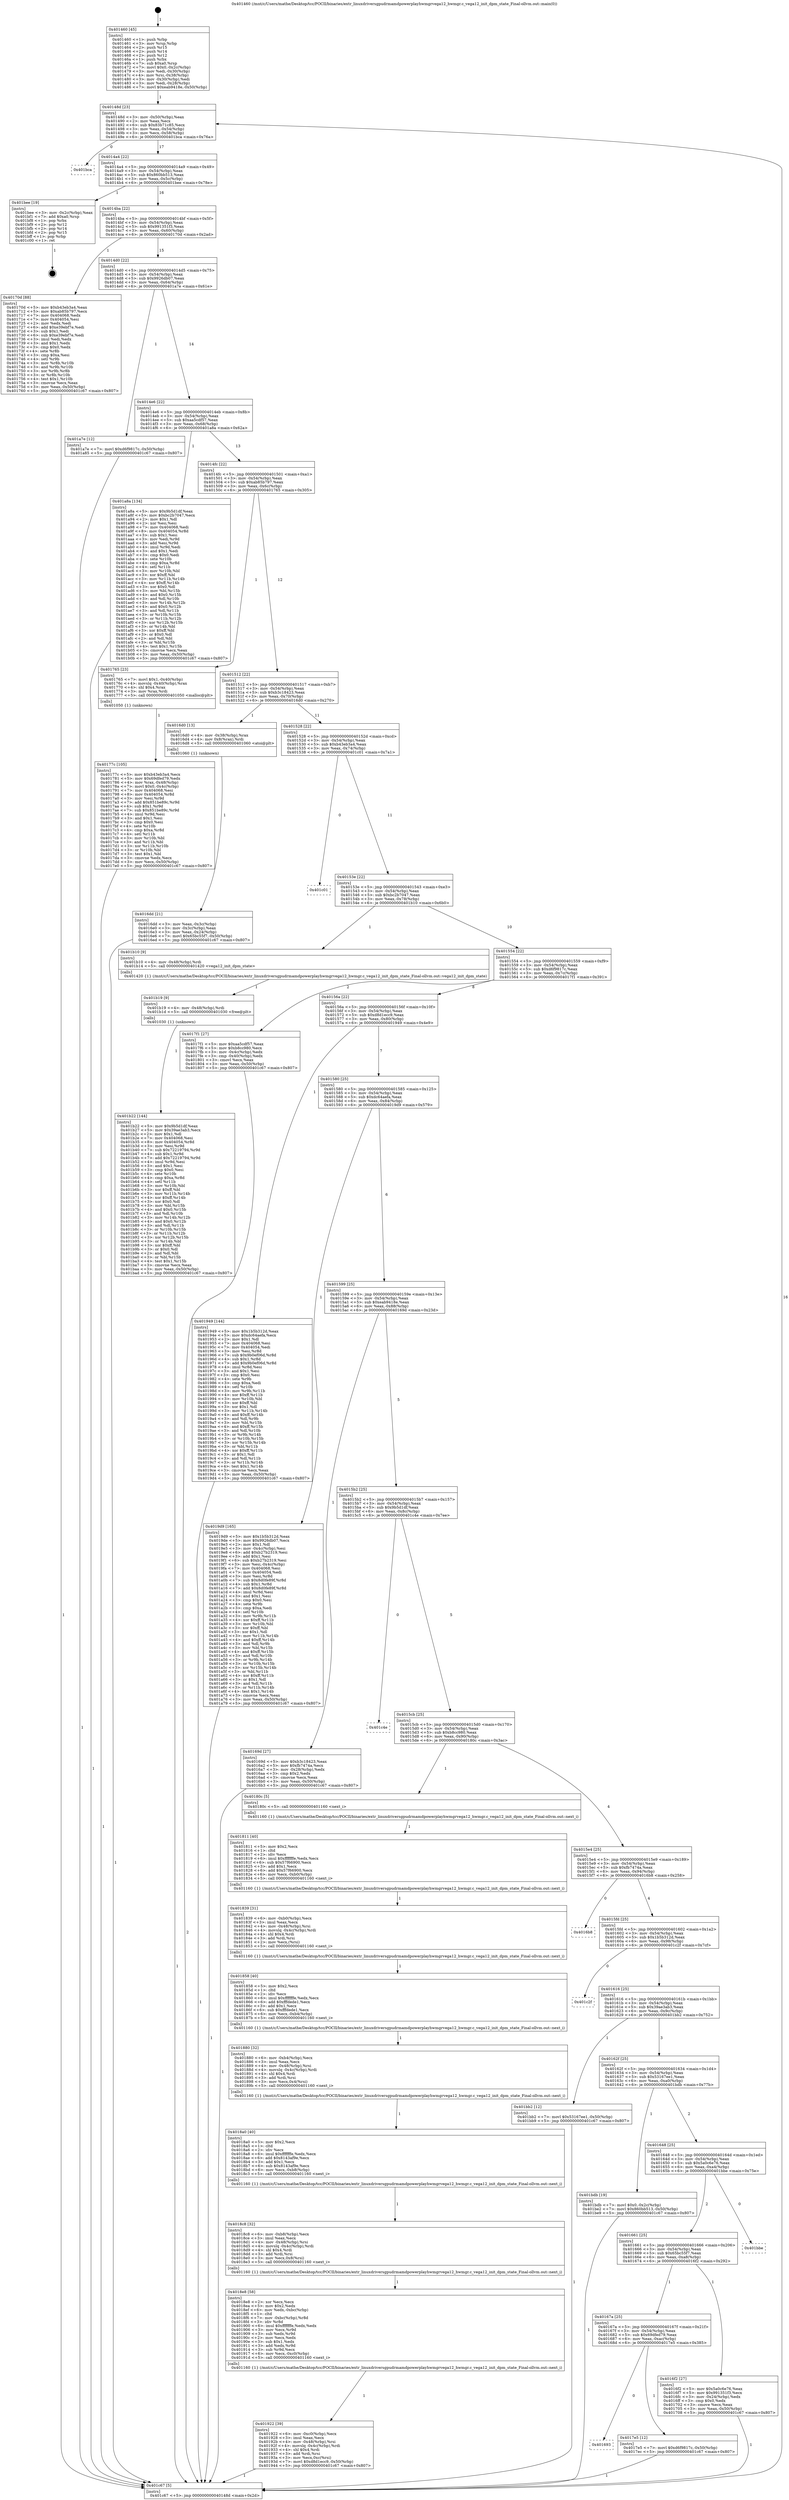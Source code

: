 digraph "0x401460" {
  label = "0x401460 (/mnt/c/Users/mathe/Desktop/tcc/POCII/binaries/extr_linuxdriversgpudrmamdpowerplayhwmgrvega12_hwmgr.c_vega12_init_dpm_state_Final-ollvm.out::main(0))"
  labelloc = "t"
  node[shape=record]

  Entry [label="",width=0.3,height=0.3,shape=circle,fillcolor=black,style=filled]
  "0x40148d" [label="{
     0x40148d [23]\l
     | [instrs]\l
     &nbsp;&nbsp;0x40148d \<+3\>: mov -0x50(%rbp),%eax\l
     &nbsp;&nbsp;0x401490 \<+2\>: mov %eax,%ecx\l
     &nbsp;&nbsp;0x401492 \<+6\>: sub $0x83b71c85,%ecx\l
     &nbsp;&nbsp;0x401498 \<+3\>: mov %eax,-0x54(%rbp)\l
     &nbsp;&nbsp;0x40149b \<+3\>: mov %ecx,-0x58(%rbp)\l
     &nbsp;&nbsp;0x40149e \<+6\>: je 0000000000401bca \<main+0x76a\>\l
  }"]
  "0x401bca" [label="{
     0x401bca\l
  }", style=dashed]
  "0x4014a4" [label="{
     0x4014a4 [22]\l
     | [instrs]\l
     &nbsp;&nbsp;0x4014a4 \<+5\>: jmp 00000000004014a9 \<main+0x49\>\l
     &nbsp;&nbsp;0x4014a9 \<+3\>: mov -0x54(%rbp),%eax\l
     &nbsp;&nbsp;0x4014ac \<+5\>: sub $0x860bb513,%eax\l
     &nbsp;&nbsp;0x4014b1 \<+3\>: mov %eax,-0x5c(%rbp)\l
     &nbsp;&nbsp;0x4014b4 \<+6\>: je 0000000000401bee \<main+0x78e\>\l
  }"]
  Exit [label="",width=0.3,height=0.3,shape=circle,fillcolor=black,style=filled,peripheries=2]
  "0x401bee" [label="{
     0x401bee [19]\l
     | [instrs]\l
     &nbsp;&nbsp;0x401bee \<+3\>: mov -0x2c(%rbp),%eax\l
     &nbsp;&nbsp;0x401bf1 \<+7\>: add $0xa0,%rsp\l
     &nbsp;&nbsp;0x401bf8 \<+1\>: pop %rbx\l
     &nbsp;&nbsp;0x401bf9 \<+2\>: pop %r12\l
     &nbsp;&nbsp;0x401bfb \<+2\>: pop %r14\l
     &nbsp;&nbsp;0x401bfd \<+2\>: pop %r15\l
     &nbsp;&nbsp;0x401bff \<+1\>: pop %rbp\l
     &nbsp;&nbsp;0x401c00 \<+1\>: ret\l
  }"]
  "0x4014ba" [label="{
     0x4014ba [22]\l
     | [instrs]\l
     &nbsp;&nbsp;0x4014ba \<+5\>: jmp 00000000004014bf \<main+0x5f\>\l
     &nbsp;&nbsp;0x4014bf \<+3\>: mov -0x54(%rbp),%eax\l
     &nbsp;&nbsp;0x4014c2 \<+5\>: sub $0x991351f3,%eax\l
     &nbsp;&nbsp;0x4014c7 \<+3\>: mov %eax,-0x60(%rbp)\l
     &nbsp;&nbsp;0x4014ca \<+6\>: je 000000000040170d \<main+0x2ad\>\l
  }"]
  "0x401b22" [label="{
     0x401b22 [144]\l
     | [instrs]\l
     &nbsp;&nbsp;0x401b22 \<+5\>: mov $0x9b5d1df,%eax\l
     &nbsp;&nbsp;0x401b27 \<+5\>: mov $0x39ae3ab3,%ecx\l
     &nbsp;&nbsp;0x401b2c \<+2\>: mov $0x1,%dl\l
     &nbsp;&nbsp;0x401b2e \<+7\>: mov 0x404068,%esi\l
     &nbsp;&nbsp;0x401b35 \<+8\>: mov 0x404054,%r8d\l
     &nbsp;&nbsp;0x401b3d \<+3\>: mov %esi,%r9d\l
     &nbsp;&nbsp;0x401b40 \<+7\>: sub $0x72219794,%r9d\l
     &nbsp;&nbsp;0x401b47 \<+4\>: sub $0x1,%r9d\l
     &nbsp;&nbsp;0x401b4b \<+7\>: add $0x72219794,%r9d\l
     &nbsp;&nbsp;0x401b52 \<+4\>: imul %r9d,%esi\l
     &nbsp;&nbsp;0x401b56 \<+3\>: and $0x1,%esi\l
     &nbsp;&nbsp;0x401b59 \<+3\>: cmp $0x0,%esi\l
     &nbsp;&nbsp;0x401b5c \<+4\>: sete %r10b\l
     &nbsp;&nbsp;0x401b60 \<+4\>: cmp $0xa,%r8d\l
     &nbsp;&nbsp;0x401b64 \<+4\>: setl %r11b\l
     &nbsp;&nbsp;0x401b68 \<+3\>: mov %r10b,%bl\l
     &nbsp;&nbsp;0x401b6b \<+3\>: xor $0xff,%bl\l
     &nbsp;&nbsp;0x401b6e \<+3\>: mov %r11b,%r14b\l
     &nbsp;&nbsp;0x401b71 \<+4\>: xor $0xff,%r14b\l
     &nbsp;&nbsp;0x401b75 \<+3\>: xor $0x0,%dl\l
     &nbsp;&nbsp;0x401b78 \<+3\>: mov %bl,%r15b\l
     &nbsp;&nbsp;0x401b7b \<+4\>: and $0x0,%r15b\l
     &nbsp;&nbsp;0x401b7f \<+3\>: and %dl,%r10b\l
     &nbsp;&nbsp;0x401b82 \<+3\>: mov %r14b,%r12b\l
     &nbsp;&nbsp;0x401b85 \<+4\>: and $0x0,%r12b\l
     &nbsp;&nbsp;0x401b89 \<+3\>: and %dl,%r11b\l
     &nbsp;&nbsp;0x401b8c \<+3\>: or %r10b,%r15b\l
     &nbsp;&nbsp;0x401b8f \<+3\>: or %r11b,%r12b\l
     &nbsp;&nbsp;0x401b92 \<+3\>: xor %r12b,%r15b\l
     &nbsp;&nbsp;0x401b95 \<+3\>: or %r14b,%bl\l
     &nbsp;&nbsp;0x401b98 \<+3\>: xor $0xff,%bl\l
     &nbsp;&nbsp;0x401b9b \<+3\>: or $0x0,%dl\l
     &nbsp;&nbsp;0x401b9e \<+2\>: and %dl,%bl\l
     &nbsp;&nbsp;0x401ba0 \<+3\>: or %bl,%r15b\l
     &nbsp;&nbsp;0x401ba3 \<+4\>: test $0x1,%r15b\l
     &nbsp;&nbsp;0x401ba7 \<+3\>: cmovne %ecx,%eax\l
     &nbsp;&nbsp;0x401baa \<+3\>: mov %eax,-0x50(%rbp)\l
     &nbsp;&nbsp;0x401bad \<+5\>: jmp 0000000000401c67 \<main+0x807\>\l
  }"]
  "0x40170d" [label="{
     0x40170d [88]\l
     | [instrs]\l
     &nbsp;&nbsp;0x40170d \<+5\>: mov $0xb43eb3a4,%eax\l
     &nbsp;&nbsp;0x401712 \<+5\>: mov $0xab85b797,%ecx\l
     &nbsp;&nbsp;0x401717 \<+7\>: mov 0x404068,%edx\l
     &nbsp;&nbsp;0x40171e \<+7\>: mov 0x404054,%esi\l
     &nbsp;&nbsp;0x401725 \<+2\>: mov %edx,%edi\l
     &nbsp;&nbsp;0x401727 \<+6\>: add $0xe39ebf7e,%edi\l
     &nbsp;&nbsp;0x40172d \<+3\>: sub $0x1,%edi\l
     &nbsp;&nbsp;0x401730 \<+6\>: sub $0xe39ebf7e,%edi\l
     &nbsp;&nbsp;0x401736 \<+3\>: imul %edi,%edx\l
     &nbsp;&nbsp;0x401739 \<+3\>: and $0x1,%edx\l
     &nbsp;&nbsp;0x40173c \<+3\>: cmp $0x0,%edx\l
     &nbsp;&nbsp;0x40173f \<+4\>: sete %r8b\l
     &nbsp;&nbsp;0x401743 \<+3\>: cmp $0xa,%esi\l
     &nbsp;&nbsp;0x401746 \<+4\>: setl %r9b\l
     &nbsp;&nbsp;0x40174a \<+3\>: mov %r8b,%r10b\l
     &nbsp;&nbsp;0x40174d \<+3\>: and %r9b,%r10b\l
     &nbsp;&nbsp;0x401750 \<+3\>: xor %r9b,%r8b\l
     &nbsp;&nbsp;0x401753 \<+3\>: or %r8b,%r10b\l
     &nbsp;&nbsp;0x401756 \<+4\>: test $0x1,%r10b\l
     &nbsp;&nbsp;0x40175a \<+3\>: cmovne %ecx,%eax\l
     &nbsp;&nbsp;0x40175d \<+3\>: mov %eax,-0x50(%rbp)\l
     &nbsp;&nbsp;0x401760 \<+5\>: jmp 0000000000401c67 \<main+0x807\>\l
  }"]
  "0x4014d0" [label="{
     0x4014d0 [22]\l
     | [instrs]\l
     &nbsp;&nbsp;0x4014d0 \<+5\>: jmp 00000000004014d5 \<main+0x75\>\l
     &nbsp;&nbsp;0x4014d5 \<+3\>: mov -0x54(%rbp),%eax\l
     &nbsp;&nbsp;0x4014d8 \<+5\>: sub $0x9926db07,%eax\l
     &nbsp;&nbsp;0x4014dd \<+3\>: mov %eax,-0x64(%rbp)\l
     &nbsp;&nbsp;0x4014e0 \<+6\>: je 0000000000401a7e \<main+0x61e\>\l
  }"]
  "0x401b19" [label="{
     0x401b19 [9]\l
     | [instrs]\l
     &nbsp;&nbsp;0x401b19 \<+4\>: mov -0x48(%rbp),%rdi\l
     &nbsp;&nbsp;0x401b1d \<+5\>: call 0000000000401030 \<free@plt\>\l
     | [calls]\l
     &nbsp;&nbsp;0x401030 \{1\} (unknown)\l
  }"]
  "0x401a7e" [label="{
     0x401a7e [12]\l
     | [instrs]\l
     &nbsp;&nbsp;0x401a7e \<+7\>: movl $0xd6f9817c,-0x50(%rbp)\l
     &nbsp;&nbsp;0x401a85 \<+5\>: jmp 0000000000401c67 \<main+0x807\>\l
  }"]
  "0x4014e6" [label="{
     0x4014e6 [22]\l
     | [instrs]\l
     &nbsp;&nbsp;0x4014e6 \<+5\>: jmp 00000000004014eb \<main+0x8b\>\l
     &nbsp;&nbsp;0x4014eb \<+3\>: mov -0x54(%rbp),%eax\l
     &nbsp;&nbsp;0x4014ee \<+5\>: sub $0xaa5cdf57,%eax\l
     &nbsp;&nbsp;0x4014f3 \<+3\>: mov %eax,-0x68(%rbp)\l
     &nbsp;&nbsp;0x4014f6 \<+6\>: je 0000000000401a8a \<main+0x62a\>\l
  }"]
  "0x401922" [label="{
     0x401922 [39]\l
     | [instrs]\l
     &nbsp;&nbsp;0x401922 \<+6\>: mov -0xc0(%rbp),%ecx\l
     &nbsp;&nbsp;0x401928 \<+3\>: imul %eax,%ecx\l
     &nbsp;&nbsp;0x40192b \<+4\>: mov -0x48(%rbp),%rsi\l
     &nbsp;&nbsp;0x40192f \<+4\>: movslq -0x4c(%rbp),%rdi\l
     &nbsp;&nbsp;0x401933 \<+4\>: shl $0x4,%rdi\l
     &nbsp;&nbsp;0x401937 \<+3\>: add %rdi,%rsi\l
     &nbsp;&nbsp;0x40193a \<+3\>: mov %ecx,0xc(%rsi)\l
     &nbsp;&nbsp;0x40193d \<+7\>: movl $0xd8d1ecc9,-0x50(%rbp)\l
     &nbsp;&nbsp;0x401944 \<+5\>: jmp 0000000000401c67 \<main+0x807\>\l
  }"]
  "0x401a8a" [label="{
     0x401a8a [134]\l
     | [instrs]\l
     &nbsp;&nbsp;0x401a8a \<+5\>: mov $0x9b5d1df,%eax\l
     &nbsp;&nbsp;0x401a8f \<+5\>: mov $0xbc2b7047,%ecx\l
     &nbsp;&nbsp;0x401a94 \<+2\>: mov $0x1,%dl\l
     &nbsp;&nbsp;0x401a96 \<+2\>: xor %esi,%esi\l
     &nbsp;&nbsp;0x401a98 \<+7\>: mov 0x404068,%edi\l
     &nbsp;&nbsp;0x401a9f \<+8\>: mov 0x404054,%r8d\l
     &nbsp;&nbsp;0x401aa7 \<+3\>: sub $0x1,%esi\l
     &nbsp;&nbsp;0x401aaa \<+3\>: mov %edi,%r9d\l
     &nbsp;&nbsp;0x401aad \<+3\>: add %esi,%r9d\l
     &nbsp;&nbsp;0x401ab0 \<+4\>: imul %r9d,%edi\l
     &nbsp;&nbsp;0x401ab4 \<+3\>: and $0x1,%edi\l
     &nbsp;&nbsp;0x401ab7 \<+3\>: cmp $0x0,%edi\l
     &nbsp;&nbsp;0x401aba \<+4\>: sete %r10b\l
     &nbsp;&nbsp;0x401abe \<+4\>: cmp $0xa,%r8d\l
     &nbsp;&nbsp;0x401ac2 \<+4\>: setl %r11b\l
     &nbsp;&nbsp;0x401ac6 \<+3\>: mov %r10b,%bl\l
     &nbsp;&nbsp;0x401ac9 \<+3\>: xor $0xff,%bl\l
     &nbsp;&nbsp;0x401acc \<+3\>: mov %r11b,%r14b\l
     &nbsp;&nbsp;0x401acf \<+4\>: xor $0xff,%r14b\l
     &nbsp;&nbsp;0x401ad3 \<+3\>: xor $0x0,%dl\l
     &nbsp;&nbsp;0x401ad6 \<+3\>: mov %bl,%r15b\l
     &nbsp;&nbsp;0x401ad9 \<+4\>: and $0x0,%r15b\l
     &nbsp;&nbsp;0x401add \<+3\>: and %dl,%r10b\l
     &nbsp;&nbsp;0x401ae0 \<+3\>: mov %r14b,%r12b\l
     &nbsp;&nbsp;0x401ae3 \<+4\>: and $0x0,%r12b\l
     &nbsp;&nbsp;0x401ae7 \<+3\>: and %dl,%r11b\l
     &nbsp;&nbsp;0x401aea \<+3\>: or %r10b,%r15b\l
     &nbsp;&nbsp;0x401aed \<+3\>: or %r11b,%r12b\l
     &nbsp;&nbsp;0x401af0 \<+3\>: xor %r12b,%r15b\l
     &nbsp;&nbsp;0x401af3 \<+3\>: or %r14b,%bl\l
     &nbsp;&nbsp;0x401af6 \<+3\>: xor $0xff,%bl\l
     &nbsp;&nbsp;0x401af9 \<+3\>: or $0x0,%dl\l
     &nbsp;&nbsp;0x401afc \<+2\>: and %dl,%bl\l
     &nbsp;&nbsp;0x401afe \<+3\>: or %bl,%r15b\l
     &nbsp;&nbsp;0x401b01 \<+4\>: test $0x1,%r15b\l
     &nbsp;&nbsp;0x401b05 \<+3\>: cmovne %ecx,%eax\l
     &nbsp;&nbsp;0x401b08 \<+3\>: mov %eax,-0x50(%rbp)\l
     &nbsp;&nbsp;0x401b0b \<+5\>: jmp 0000000000401c67 \<main+0x807\>\l
  }"]
  "0x4014fc" [label="{
     0x4014fc [22]\l
     | [instrs]\l
     &nbsp;&nbsp;0x4014fc \<+5\>: jmp 0000000000401501 \<main+0xa1\>\l
     &nbsp;&nbsp;0x401501 \<+3\>: mov -0x54(%rbp),%eax\l
     &nbsp;&nbsp;0x401504 \<+5\>: sub $0xab85b797,%eax\l
     &nbsp;&nbsp;0x401509 \<+3\>: mov %eax,-0x6c(%rbp)\l
     &nbsp;&nbsp;0x40150c \<+6\>: je 0000000000401765 \<main+0x305\>\l
  }"]
  "0x4018e8" [label="{
     0x4018e8 [58]\l
     | [instrs]\l
     &nbsp;&nbsp;0x4018e8 \<+2\>: xor %ecx,%ecx\l
     &nbsp;&nbsp;0x4018ea \<+5\>: mov $0x2,%edx\l
     &nbsp;&nbsp;0x4018ef \<+6\>: mov %edx,-0xbc(%rbp)\l
     &nbsp;&nbsp;0x4018f5 \<+1\>: cltd\l
     &nbsp;&nbsp;0x4018f6 \<+7\>: mov -0xbc(%rbp),%r8d\l
     &nbsp;&nbsp;0x4018fd \<+3\>: idiv %r8d\l
     &nbsp;&nbsp;0x401900 \<+6\>: imul $0xfffffffe,%edx,%edx\l
     &nbsp;&nbsp;0x401906 \<+3\>: mov %ecx,%r9d\l
     &nbsp;&nbsp;0x401909 \<+3\>: sub %edx,%r9d\l
     &nbsp;&nbsp;0x40190c \<+2\>: mov %ecx,%edx\l
     &nbsp;&nbsp;0x40190e \<+3\>: sub $0x1,%edx\l
     &nbsp;&nbsp;0x401911 \<+3\>: add %edx,%r9d\l
     &nbsp;&nbsp;0x401914 \<+3\>: sub %r9d,%ecx\l
     &nbsp;&nbsp;0x401917 \<+6\>: mov %ecx,-0xc0(%rbp)\l
     &nbsp;&nbsp;0x40191d \<+5\>: call 0000000000401160 \<next_i\>\l
     | [calls]\l
     &nbsp;&nbsp;0x401160 \{1\} (/mnt/c/Users/mathe/Desktop/tcc/POCII/binaries/extr_linuxdriversgpudrmamdpowerplayhwmgrvega12_hwmgr.c_vega12_init_dpm_state_Final-ollvm.out::next_i)\l
  }"]
  "0x401765" [label="{
     0x401765 [23]\l
     | [instrs]\l
     &nbsp;&nbsp;0x401765 \<+7\>: movl $0x1,-0x40(%rbp)\l
     &nbsp;&nbsp;0x40176c \<+4\>: movslq -0x40(%rbp),%rax\l
     &nbsp;&nbsp;0x401770 \<+4\>: shl $0x4,%rax\l
     &nbsp;&nbsp;0x401774 \<+3\>: mov %rax,%rdi\l
     &nbsp;&nbsp;0x401777 \<+5\>: call 0000000000401050 \<malloc@plt\>\l
     | [calls]\l
     &nbsp;&nbsp;0x401050 \{1\} (unknown)\l
  }"]
  "0x401512" [label="{
     0x401512 [22]\l
     | [instrs]\l
     &nbsp;&nbsp;0x401512 \<+5\>: jmp 0000000000401517 \<main+0xb7\>\l
     &nbsp;&nbsp;0x401517 \<+3\>: mov -0x54(%rbp),%eax\l
     &nbsp;&nbsp;0x40151a \<+5\>: sub $0xb3c18423,%eax\l
     &nbsp;&nbsp;0x40151f \<+3\>: mov %eax,-0x70(%rbp)\l
     &nbsp;&nbsp;0x401522 \<+6\>: je 00000000004016d0 \<main+0x270\>\l
  }"]
  "0x4018c8" [label="{
     0x4018c8 [32]\l
     | [instrs]\l
     &nbsp;&nbsp;0x4018c8 \<+6\>: mov -0xb8(%rbp),%ecx\l
     &nbsp;&nbsp;0x4018ce \<+3\>: imul %eax,%ecx\l
     &nbsp;&nbsp;0x4018d1 \<+4\>: mov -0x48(%rbp),%rsi\l
     &nbsp;&nbsp;0x4018d5 \<+4\>: movslq -0x4c(%rbp),%rdi\l
     &nbsp;&nbsp;0x4018d9 \<+4\>: shl $0x4,%rdi\l
     &nbsp;&nbsp;0x4018dd \<+3\>: add %rdi,%rsi\l
     &nbsp;&nbsp;0x4018e0 \<+3\>: mov %ecx,0x8(%rsi)\l
     &nbsp;&nbsp;0x4018e3 \<+5\>: call 0000000000401160 \<next_i\>\l
     | [calls]\l
     &nbsp;&nbsp;0x401160 \{1\} (/mnt/c/Users/mathe/Desktop/tcc/POCII/binaries/extr_linuxdriversgpudrmamdpowerplayhwmgrvega12_hwmgr.c_vega12_init_dpm_state_Final-ollvm.out::next_i)\l
  }"]
  "0x4016d0" [label="{
     0x4016d0 [13]\l
     | [instrs]\l
     &nbsp;&nbsp;0x4016d0 \<+4\>: mov -0x38(%rbp),%rax\l
     &nbsp;&nbsp;0x4016d4 \<+4\>: mov 0x8(%rax),%rdi\l
     &nbsp;&nbsp;0x4016d8 \<+5\>: call 0000000000401060 \<atoi@plt\>\l
     | [calls]\l
     &nbsp;&nbsp;0x401060 \{1\} (unknown)\l
  }"]
  "0x401528" [label="{
     0x401528 [22]\l
     | [instrs]\l
     &nbsp;&nbsp;0x401528 \<+5\>: jmp 000000000040152d \<main+0xcd\>\l
     &nbsp;&nbsp;0x40152d \<+3\>: mov -0x54(%rbp),%eax\l
     &nbsp;&nbsp;0x401530 \<+5\>: sub $0xb43eb3a4,%eax\l
     &nbsp;&nbsp;0x401535 \<+3\>: mov %eax,-0x74(%rbp)\l
     &nbsp;&nbsp;0x401538 \<+6\>: je 0000000000401c01 \<main+0x7a1\>\l
  }"]
  "0x4018a0" [label="{
     0x4018a0 [40]\l
     | [instrs]\l
     &nbsp;&nbsp;0x4018a0 \<+5\>: mov $0x2,%ecx\l
     &nbsp;&nbsp;0x4018a5 \<+1\>: cltd\l
     &nbsp;&nbsp;0x4018a6 \<+2\>: idiv %ecx\l
     &nbsp;&nbsp;0x4018a8 \<+6\>: imul $0xfffffffe,%edx,%ecx\l
     &nbsp;&nbsp;0x4018ae \<+6\>: add $0x8143af9e,%ecx\l
     &nbsp;&nbsp;0x4018b4 \<+3\>: add $0x1,%ecx\l
     &nbsp;&nbsp;0x4018b7 \<+6\>: sub $0x8143af9e,%ecx\l
     &nbsp;&nbsp;0x4018bd \<+6\>: mov %ecx,-0xb8(%rbp)\l
     &nbsp;&nbsp;0x4018c3 \<+5\>: call 0000000000401160 \<next_i\>\l
     | [calls]\l
     &nbsp;&nbsp;0x401160 \{1\} (/mnt/c/Users/mathe/Desktop/tcc/POCII/binaries/extr_linuxdriversgpudrmamdpowerplayhwmgrvega12_hwmgr.c_vega12_init_dpm_state_Final-ollvm.out::next_i)\l
  }"]
  "0x401c01" [label="{
     0x401c01\l
  }", style=dashed]
  "0x40153e" [label="{
     0x40153e [22]\l
     | [instrs]\l
     &nbsp;&nbsp;0x40153e \<+5\>: jmp 0000000000401543 \<main+0xe3\>\l
     &nbsp;&nbsp;0x401543 \<+3\>: mov -0x54(%rbp),%eax\l
     &nbsp;&nbsp;0x401546 \<+5\>: sub $0xbc2b7047,%eax\l
     &nbsp;&nbsp;0x40154b \<+3\>: mov %eax,-0x78(%rbp)\l
     &nbsp;&nbsp;0x40154e \<+6\>: je 0000000000401b10 \<main+0x6b0\>\l
  }"]
  "0x401880" [label="{
     0x401880 [32]\l
     | [instrs]\l
     &nbsp;&nbsp;0x401880 \<+6\>: mov -0xb4(%rbp),%ecx\l
     &nbsp;&nbsp;0x401886 \<+3\>: imul %eax,%ecx\l
     &nbsp;&nbsp;0x401889 \<+4\>: mov -0x48(%rbp),%rsi\l
     &nbsp;&nbsp;0x40188d \<+4\>: movslq -0x4c(%rbp),%rdi\l
     &nbsp;&nbsp;0x401891 \<+4\>: shl $0x4,%rdi\l
     &nbsp;&nbsp;0x401895 \<+3\>: add %rdi,%rsi\l
     &nbsp;&nbsp;0x401898 \<+3\>: mov %ecx,0x4(%rsi)\l
     &nbsp;&nbsp;0x40189b \<+5\>: call 0000000000401160 \<next_i\>\l
     | [calls]\l
     &nbsp;&nbsp;0x401160 \{1\} (/mnt/c/Users/mathe/Desktop/tcc/POCII/binaries/extr_linuxdriversgpudrmamdpowerplayhwmgrvega12_hwmgr.c_vega12_init_dpm_state_Final-ollvm.out::next_i)\l
  }"]
  "0x401b10" [label="{
     0x401b10 [9]\l
     | [instrs]\l
     &nbsp;&nbsp;0x401b10 \<+4\>: mov -0x48(%rbp),%rdi\l
     &nbsp;&nbsp;0x401b14 \<+5\>: call 0000000000401420 \<vega12_init_dpm_state\>\l
     | [calls]\l
     &nbsp;&nbsp;0x401420 \{1\} (/mnt/c/Users/mathe/Desktop/tcc/POCII/binaries/extr_linuxdriversgpudrmamdpowerplayhwmgrvega12_hwmgr.c_vega12_init_dpm_state_Final-ollvm.out::vega12_init_dpm_state)\l
  }"]
  "0x401554" [label="{
     0x401554 [22]\l
     | [instrs]\l
     &nbsp;&nbsp;0x401554 \<+5\>: jmp 0000000000401559 \<main+0xf9\>\l
     &nbsp;&nbsp;0x401559 \<+3\>: mov -0x54(%rbp),%eax\l
     &nbsp;&nbsp;0x40155c \<+5\>: sub $0xd6f9817c,%eax\l
     &nbsp;&nbsp;0x401561 \<+3\>: mov %eax,-0x7c(%rbp)\l
     &nbsp;&nbsp;0x401564 \<+6\>: je 00000000004017f1 \<main+0x391\>\l
  }"]
  "0x401858" [label="{
     0x401858 [40]\l
     | [instrs]\l
     &nbsp;&nbsp;0x401858 \<+5\>: mov $0x2,%ecx\l
     &nbsp;&nbsp;0x40185d \<+1\>: cltd\l
     &nbsp;&nbsp;0x40185e \<+2\>: idiv %ecx\l
     &nbsp;&nbsp;0x401860 \<+6\>: imul $0xfffffffe,%edx,%ecx\l
     &nbsp;&nbsp;0x401866 \<+6\>: add $0xfffdede1,%ecx\l
     &nbsp;&nbsp;0x40186c \<+3\>: add $0x1,%ecx\l
     &nbsp;&nbsp;0x40186f \<+6\>: sub $0xfffdede1,%ecx\l
     &nbsp;&nbsp;0x401875 \<+6\>: mov %ecx,-0xb4(%rbp)\l
     &nbsp;&nbsp;0x40187b \<+5\>: call 0000000000401160 \<next_i\>\l
     | [calls]\l
     &nbsp;&nbsp;0x401160 \{1\} (/mnt/c/Users/mathe/Desktop/tcc/POCII/binaries/extr_linuxdriversgpudrmamdpowerplayhwmgrvega12_hwmgr.c_vega12_init_dpm_state_Final-ollvm.out::next_i)\l
  }"]
  "0x4017f1" [label="{
     0x4017f1 [27]\l
     | [instrs]\l
     &nbsp;&nbsp;0x4017f1 \<+5\>: mov $0xaa5cdf57,%eax\l
     &nbsp;&nbsp;0x4017f6 \<+5\>: mov $0xb8cc980,%ecx\l
     &nbsp;&nbsp;0x4017fb \<+3\>: mov -0x4c(%rbp),%edx\l
     &nbsp;&nbsp;0x4017fe \<+3\>: cmp -0x40(%rbp),%edx\l
     &nbsp;&nbsp;0x401801 \<+3\>: cmovl %ecx,%eax\l
     &nbsp;&nbsp;0x401804 \<+3\>: mov %eax,-0x50(%rbp)\l
     &nbsp;&nbsp;0x401807 \<+5\>: jmp 0000000000401c67 \<main+0x807\>\l
  }"]
  "0x40156a" [label="{
     0x40156a [22]\l
     | [instrs]\l
     &nbsp;&nbsp;0x40156a \<+5\>: jmp 000000000040156f \<main+0x10f\>\l
     &nbsp;&nbsp;0x40156f \<+3\>: mov -0x54(%rbp),%eax\l
     &nbsp;&nbsp;0x401572 \<+5\>: sub $0xd8d1ecc9,%eax\l
     &nbsp;&nbsp;0x401577 \<+3\>: mov %eax,-0x80(%rbp)\l
     &nbsp;&nbsp;0x40157a \<+6\>: je 0000000000401949 \<main+0x4e9\>\l
  }"]
  "0x401839" [label="{
     0x401839 [31]\l
     | [instrs]\l
     &nbsp;&nbsp;0x401839 \<+6\>: mov -0xb0(%rbp),%ecx\l
     &nbsp;&nbsp;0x40183f \<+3\>: imul %eax,%ecx\l
     &nbsp;&nbsp;0x401842 \<+4\>: mov -0x48(%rbp),%rsi\l
     &nbsp;&nbsp;0x401846 \<+4\>: movslq -0x4c(%rbp),%rdi\l
     &nbsp;&nbsp;0x40184a \<+4\>: shl $0x4,%rdi\l
     &nbsp;&nbsp;0x40184e \<+3\>: add %rdi,%rsi\l
     &nbsp;&nbsp;0x401851 \<+2\>: mov %ecx,(%rsi)\l
     &nbsp;&nbsp;0x401853 \<+5\>: call 0000000000401160 \<next_i\>\l
     | [calls]\l
     &nbsp;&nbsp;0x401160 \{1\} (/mnt/c/Users/mathe/Desktop/tcc/POCII/binaries/extr_linuxdriversgpudrmamdpowerplayhwmgrvega12_hwmgr.c_vega12_init_dpm_state_Final-ollvm.out::next_i)\l
  }"]
  "0x401949" [label="{
     0x401949 [144]\l
     | [instrs]\l
     &nbsp;&nbsp;0x401949 \<+5\>: mov $0x1b5b312d,%eax\l
     &nbsp;&nbsp;0x40194e \<+5\>: mov $0xdc64aefa,%ecx\l
     &nbsp;&nbsp;0x401953 \<+2\>: mov $0x1,%dl\l
     &nbsp;&nbsp;0x401955 \<+7\>: mov 0x404068,%esi\l
     &nbsp;&nbsp;0x40195c \<+7\>: mov 0x404054,%edi\l
     &nbsp;&nbsp;0x401963 \<+3\>: mov %esi,%r8d\l
     &nbsp;&nbsp;0x401966 \<+7\>: sub $0x9b0ef06d,%r8d\l
     &nbsp;&nbsp;0x40196d \<+4\>: sub $0x1,%r8d\l
     &nbsp;&nbsp;0x401971 \<+7\>: add $0x9b0ef06d,%r8d\l
     &nbsp;&nbsp;0x401978 \<+4\>: imul %r8d,%esi\l
     &nbsp;&nbsp;0x40197c \<+3\>: and $0x1,%esi\l
     &nbsp;&nbsp;0x40197f \<+3\>: cmp $0x0,%esi\l
     &nbsp;&nbsp;0x401982 \<+4\>: sete %r9b\l
     &nbsp;&nbsp;0x401986 \<+3\>: cmp $0xa,%edi\l
     &nbsp;&nbsp;0x401989 \<+4\>: setl %r10b\l
     &nbsp;&nbsp;0x40198d \<+3\>: mov %r9b,%r11b\l
     &nbsp;&nbsp;0x401990 \<+4\>: xor $0xff,%r11b\l
     &nbsp;&nbsp;0x401994 \<+3\>: mov %r10b,%bl\l
     &nbsp;&nbsp;0x401997 \<+3\>: xor $0xff,%bl\l
     &nbsp;&nbsp;0x40199a \<+3\>: xor $0x1,%dl\l
     &nbsp;&nbsp;0x40199d \<+3\>: mov %r11b,%r14b\l
     &nbsp;&nbsp;0x4019a0 \<+4\>: and $0xff,%r14b\l
     &nbsp;&nbsp;0x4019a4 \<+3\>: and %dl,%r9b\l
     &nbsp;&nbsp;0x4019a7 \<+3\>: mov %bl,%r15b\l
     &nbsp;&nbsp;0x4019aa \<+4\>: and $0xff,%r15b\l
     &nbsp;&nbsp;0x4019ae \<+3\>: and %dl,%r10b\l
     &nbsp;&nbsp;0x4019b1 \<+3\>: or %r9b,%r14b\l
     &nbsp;&nbsp;0x4019b4 \<+3\>: or %r10b,%r15b\l
     &nbsp;&nbsp;0x4019b7 \<+3\>: xor %r15b,%r14b\l
     &nbsp;&nbsp;0x4019ba \<+3\>: or %bl,%r11b\l
     &nbsp;&nbsp;0x4019bd \<+4\>: xor $0xff,%r11b\l
     &nbsp;&nbsp;0x4019c1 \<+3\>: or $0x1,%dl\l
     &nbsp;&nbsp;0x4019c4 \<+3\>: and %dl,%r11b\l
     &nbsp;&nbsp;0x4019c7 \<+3\>: or %r11b,%r14b\l
     &nbsp;&nbsp;0x4019ca \<+4\>: test $0x1,%r14b\l
     &nbsp;&nbsp;0x4019ce \<+3\>: cmovne %ecx,%eax\l
     &nbsp;&nbsp;0x4019d1 \<+3\>: mov %eax,-0x50(%rbp)\l
     &nbsp;&nbsp;0x4019d4 \<+5\>: jmp 0000000000401c67 \<main+0x807\>\l
  }"]
  "0x401580" [label="{
     0x401580 [25]\l
     | [instrs]\l
     &nbsp;&nbsp;0x401580 \<+5\>: jmp 0000000000401585 \<main+0x125\>\l
     &nbsp;&nbsp;0x401585 \<+3\>: mov -0x54(%rbp),%eax\l
     &nbsp;&nbsp;0x401588 \<+5\>: sub $0xdc64aefa,%eax\l
     &nbsp;&nbsp;0x40158d \<+6\>: mov %eax,-0x84(%rbp)\l
     &nbsp;&nbsp;0x401593 \<+6\>: je 00000000004019d9 \<main+0x579\>\l
  }"]
  "0x401811" [label="{
     0x401811 [40]\l
     | [instrs]\l
     &nbsp;&nbsp;0x401811 \<+5\>: mov $0x2,%ecx\l
     &nbsp;&nbsp;0x401816 \<+1\>: cltd\l
     &nbsp;&nbsp;0x401817 \<+2\>: idiv %ecx\l
     &nbsp;&nbsp;0x401819 \<+6\>: imul $0xfffffffe,%edx,%ecx\l
     &nbsp;&nbsp;0x40181f \<+6\>: sub $0x57f66900,%ecx\l
     &nbsp;&nbsp;0x401825 \<+3\>: add $0x1,%ecx\l
     &nbsp;&nbsp;0x401828 \<+6\>: add $0x57f66900,%ecx\l
     &nbsp;&nbsp;0x40182e \<+6\>: mov %ecx,-0xb0(%rbp)\l
     &nbsp;&nbsp;0x401834 \<+5\>: call 0000000000401160 \<next_i\>\l
     | [calls]\l
     &nbsp;&nbsp;0x401160 \{1\} (/mnt/c/Users/mathe/Desktop/tcc/POCII/binaries/extr_linuxdriversgpudrmamdpowerplayhwmgrvega12_hwmgr.c_vega12_init_dpm_state_Final-ollvm.out::next_i)\l
  }"]
  "0x4019d9" [label="{
     0x4019d9 [165]\l
     | [instrs]\l
     &nbsp;&nbsp;0x4019d9 \<+5\>: mov $0x1b5b312d,%eax\l
     &nbsp;&nbsp;0x4019de \<+5\>: mov $0x9926db07,%ecx\l
     &nbsp;&nbsp;0x4019e3 \<+2\>: mov $0x1,%dl\l
     &nbsp;&nbsp;0x4019e5 \<+3\>: mov -0x4c(%rbp),%esi\l
     &nbsp;&nbsp;0x4019e8 \<+6\>: add $0xb27b2319,%esi\l
     &nbsp;&nbsp;0x4019ee \<+3\>: add $0x1,%esi\l
     &nbsp;&nbsp;0x4019f1 \<+6\>: sub $0xb27b2319,%esi\l
     &nbsp;&nbsp;0x4019f7 \<+3\>: mov %esi,-0x4c(%rbp)\l
     &nbsp;&nbsp;0x4019fa \<+7\>: mov 0x404068,%esi\l
     &nbsp;&nbsp;0x401a01 \<+7\>: mov 0x404054,%edi\l
     &nbsp;&nbsp;0x401a08 \<+3\>: mov %esi,%r8d\l
     &nbsp;&nbsp;0x401a0b \<+7\>: sub $0x8d0fe89f,%r8d\l
     &nbsp;&nbsp;0x401a12 \<+4\>: sub $0x1,%r8d\l
     &nbsp;&nbsp;0x401a16 \<+7\>: add $0x8d0fe89f,%r8d\l
     &nbsp;&nbsp;0x401a1d \<+4\>: imul %r8d,%esi\l
     &nbsp;&nbsp;0x401a21 \<+3\>: and $0x1,%esi\l
     &nbsp;&nbsp;0x401a24 \<+3\>: cmp $0x0,%esi\l
     &nbsp;&nbsp;0x401a27 \<+4\>: sete %r9b\l
     &nbsp;&nbsp;0x401a2b \<+3\>: cmp $0xa,%edi\l
     &nbsp;&nbsp;0x401a2e \<+4\>: setl %r10b\l
     &nbsp;&nbsp;0x401a32 \<+3\>: mov %r9b,%r11b\l
     &nbsp;&nbsp;0x401a35 \<+4\>: xor $0xff,%r11b\l
     &nbsp;&nbsp;0x401a39 \<+3\>: mov %r10b,%bl\l
     &nbsp;&nbsp;0x401a3c \<+3\>: xor $0xff,%bl\l
     &nbsp;&nbsp;0x401a3f \<+3\>: xor $0x1,%dl\l
     &nbsp;&nbsp;0x401a42 \<+3\>: mov %r11b,%r14b\l
     &nbsp;&nbsp;0x401a45 \<+4\>: and $0xff,%r14b\l
     &nbsp;&nbsp;0x401a49 \<+3\>: and %dl,%r9b\l
     &nbsp;&nbsp;0x401a4c \<+3\>: mov %bl,%r15b\l
     &nbsp;&nbsp;0x401a4f \<+4\>: and $0xff,%r15b\l
     &nbsp;&nbsp;0x401a53 \<+3\>: and %dl,%r10b\l
     &nbsp;&nbsp;0x401a56 \<+3\>: or %r9b,%r14b\l
     &nbsp;&nbsp;0x401a59 \<+3\>: or %r10b,%r15b\l
     &nbsp;&nbsp;0x401a5c \<+3\>: xor %r15b,%r14b\l
     &nbsp;&nbsp;0x401a5f \<+3\>: or %bl,%r11b\l
     &nbsp;&nbsp;0x401a62 \<+4\>: xor $0xff,%r11b\l
     &nbsp;&nbsp;0x401a66 \<+3\>: or $0x1,%dl\l
     &nbsp;&nbsp;0x401a69 \<+3\>: and %dl,%r11b\l
     &nbsp;&nbsp;0x401a6c \<+3\>: or %r11b,%r14b\l
     &nbsp;&nbsp;0x401a6f \<+4\>: test $0x1,%r14b\l
     &nbsp;&nbsp;0x401a73 \<+3\>: cmovne %ecx,%eax\l
     &nbsp;&nbsp;0x401a76 \<+3\>: mov %eax,-0x50(%rbp)\l
     &nbsp;&nbsp;0x401a79 \<+5\>: jmp 0000000000401c67 \<main+0x807\>\l
  }"]
  "0x401599" [label="{
     0x401599 [25]\l
     | [instrs]\l
     &nbsp;&nbsp;0x401599 \<+5\>: jmp 000000000040159e \<main+0x13e\>\l
     &nbsp;&nbsp;0x40159e \<+3\>: mov -0x54(%rbp),%eax\l
     &nbsp;&nbsp;0x4015a1 \<+5\>: sub $0xeab9418e,%eax\l
     &nbsp;&nbsp;0x4015a6 \<+6\>: mov %eax,-0x88(%rbp)\l
     &nbsp;&nbsp;0x4015ac \<+6\>: je 000000000040169d \<main+0x23d\>\l
  }"]
  "0x401693" [label="{
     0x401693\l
  }", style=dashed]
  "0x40169d" [label="{
     0x40169d [27]\l
     | [instrs]\l
     &nbsp;&nbsp;0x40169d \<+5\>: mov $0xb3c18423,%eax\l
     &nbsp;&nbsp;0x4016a2 \<+5\>: mov $0xfb7474a,%ecx\l
     &nbsp;&nbsp;0x4016a7 \<+3\>: mov -0x28(%rbp),%edx\l
     &nbsp;&nbsp;0x4016aa \<+3\>: cmp $0x2,%edx\l
     &nbsp;&nbsp;0x4016ad \<+3\>: cmovne %ecx,%eax\l
     &nbsp;&nbsp;0x4016b0 \<+3\>: mov %eax,-0x50(%rbp)\l
     &nbsp;&nbsp;0x4016b3 \<+5\>: jmp 0000000000401c67 \<main+0x807\>\l
  }"]
  "0x4015b2" [label="{
     0x4015b2 [25]\l
     | [instrs]\l
     &nbsp;&nbsp;0x4015b2 \<+5\>: jmp 00000000004015b7 \<main+0x157\>\l
     &nbsp;&nbsp;0x4015b7 \<+3\>: mov -0x54(%rbp),%eax\l
     &nbsp;&nbsp;0x4015ba \<+5\>: sub $0x9b5d1df,%eax\l
     &nbsp;&nbsp;0x4015bf \<+6\>: mov %eax,-0x8c(%rbp)\l
     &nbsp;&nbsp;0x4015c5 \<+6\>: je 0000000000401c4e \<main+0x7ee\>\l
  }"]
  "0x401c67" [label="{
     0x401c67 [5]\l
     | [instrs]\l
     &nbsp;&nbsp;0x401c67 \<+5\>: jmp 000000000040148d \<main+0x2d\>\l
  }"]
  "0x401460" [label="{
     0x401460 [45]\l
     | [instrs]\l
     &nbsp;&nbsp;0x401460 \<+1\>: push %rbp\l
     &nbsp;&nbsp;0x401461 \<+3\>: mov %rsp,%rbp\l
     &nbsp;&nbsp;0x401464 \<+2\>: push %r15\l
     &nbsp;&nbsp;0x401466 \<+2\>: push %r14\l
     &nbsp;&nbsp;0x401468 \<+2\>: push %r12\l
     &nbsp;&nbsp;0x40146a \<+1\>: push %rbx\l
     &nbsp;&nbsp;0x40146b \<+7\>: sub $0xa0,%rsp\l
     &nbsp;&nbsp;0x401472 \<+7\>: movl $0x0,-0x2c(%rbp)\l
     &nbsp;&nbsp;0x401479 \<+3\>: mov %edi,-0x30(%rbp)\l
     &nbsp;&nbsp;0x40147c \<+4\>: mov %rsi,-0x38(%rbp)\l
     &nbsp;&nbsp;0x401480 \<+3\>: mov -0x30(%rbp),%edi\l
     &nbsp;&nbsp;0x401483 \<+3\>: mov %edi,-0x28(%rbp)\l
     &nbsp;&nbsp;0x401486 \<+7\>: movl $0xeab9418e,-0x50(%rbp)\l
  }"]
  "0x4016dd" [label="{
     0x4016dd [21]\l
     | [instrs]\l
     &nbsp;&nbsp;0x4016dd \<+3\>: mov %eax,-0x3c(%rbp)\l
     &nbsp;&nbsp;0x4016e0 \<+3\>: mov -0x3c(%rbp),%eax\l
     &nbsp;&nbsp;0x4016e3 \<+3\>: mov %eax,-0x24(%rbp)\l
     &nbsp;&nbsp;0x4016e6 \<+7\>: movl $0x65bc55f7,-0x50(%rbp)\l
     &nbsp;&nbsp;0x4016ed \<+5\>: jmp 0000000000401c67 \<main+0x807\>\l
  }"]
  "0x4017e5" [label="{
     0x4017e5 [12]\l
     | [instrs]\l
     &nbsp;&nbsp;0x4017e5 \<+7\>: movl $0xd6f9817c,-0x50(%rbp)\l
     &nbsp;&nbsp;0x4017ec \<+5\>: jmp 0000000000401c67 \<main+0x807\>\l
  }"]
  "0x401c4e" [label="{
     0x401c4e\l
  }", style=dashed]
  "0x4015cb" [label="{
     0x4015cb [25]\l
     | [instrs]\l
     &nbsp;&nbsp;0x4015cb \<+5\>: jmp 00000000004015d0 \<main+0x170\>\l
     &nbsp;&nbsp;0x4015d0 \<+3\>: mov -0x54(%rbp),%eax\l
     &nbsp;&nbsp;0x4015d3 \<+5\>: sub $0xb8cc980,%eax\l
     &nbsp;&nbsp;0x4015d8 \<+6\>: mov %eax,-0x90(%rbp)\l
     &nbsp;&nbsp;0x4015de \<+6\>: je 000000000040180c \<main+0x3ac\>\l
  }"]
  "0x40177c" [label="{
     0x40177c [105]\l
     | [instrs]\l
     &nbsp;&nbsp;0x40177c \<+5\>: mov $0xb43eb3a4,%ecx\l
     &nbsp;&nbsp;0x401781 \<+5\>: mov $0x69dfed79,%edx\l
     &nbsp;&nbsp;0x401786 \<+4\>: mov %rax,-0x48(%rbp)\l
     &nbsp;&nbsp;0x40178a \<+7\>: movl $0x0,-0x4c(%rbp)\l
     &nbsp;&nbsp;0x401791 \<+7\>: mov 0x404068,%esi\l
     &nbsp;&nbsp;0x401798 \<+8\>: mov 0x404054,%r8d\l
     &nbsp;&nbsp;0x4017a0 \<+3\>: mov %esi,%r9d\l
     &nbsp;&nbsp;0x4017a3 \<+7\>: add $0x851be89c,%r9d\l
     &nbsp;&nbsp;0x4017aa \<+4\>: sub $0x1,%r9d\l
     &nbsp;&nbsp;0x4017ae \<+7\>: sub $0x851be89c,%r9d\l
     &nbsp;&nbsp;0x4017b5 \<+4\>: imul %r9d,%esi\l
     &nbsp;&nbsp;0x4017b9 \<+3\>: and $0x1,%esi\l
     &nbsp;&nbsp;0x4017bc \<+3\>: cmp $0x0,%esi\l
     &nbsp;&nbsp;0x4017bf \<+4\>: sete %r10b\l
     &nbsp;&nbsp;0x4017c3 \<+4\>: cmp $0xa,%r8d\l
     &nbsp;&nbsp;0x4017c7 \<+4\>: setl %r11b\l
     &nbsp;&nbsp;0x4017cb \<+3\>: mov %r10b,%bl\l
     &nbsp;&nbsp;0x4017ce \<+3\>: and %r11b,%bl\l
     &nbsp;&nbsp;0x4017d1 \<+3\>: xor %r11b,%r10b\l
     &nbsp;&nbsp;0x4017d4 \<+3\>: or %r10b,%bl\l
     &nbsp;&nbsp;0x4017d7 \<+3\>: test $0x1,%bl\l
     &nbsp;&nbsp;0x4017da \<+3\>: cmovne %edx,%ecx\l
     &nbsp;&nbsp;0x4017dd \<+3\>: mov %ecx,-0x50(%rbp)\l
     &nbsp;&nbsp;0x4017e0 \<+5\>: jmp 0000000000401c67 \<main+0x807\>\l
  }"]
  "0x40180c" [label="{
     0x40180c [5]\l
     | [instrs]\l
     &nbsp;&nbsp;0x40180c \<+5\>: call 0000000000401160 \<next_i\>\l
     | [calls]\l
     &nbsp;&nbsp;0x401160 \{1\} (/mnt/c/Users/mathe/Desktop/tcc/POCII/binaries/extr_linuxdriversgpudrmamdpowerplayhwmgrvega12_hwmgr.c_vega12_init_dpm_state_Final-ollvm.out::next_i)\l
  }"]
  "0x4015e4" [label="{
     0x4015e4 [25]\l
     | [instrs]\l
     &nbsp;&nbsp;0x4015e4 \<+5\>: jmp 00000000004015e9 \<main+0x189\>\l
     &nbsp;&nbsp;0x4015e9 \<+3\>: mov -0x54(%rbp),%eax\l
     &nbsp;&nbsp;0x4015ec \<+5\>: sub $0xfb7474a,%eax\l
     &nbsp;&nbsp;0x4015f1 \<+6\>: mov %eax,-0x94(%rbp)\l
     &nbsp;&nbsp;0x4015f7 \<+6\>: je 00000000004016b8 \<main+0x258\>\l
  }"]
  "0x40167a" [label="{
     0x40167a [25]\l
     | [instrs]\l
     &nbsp;&nbsp;0x40167a \<+5\>: jmp 000000000040167f \<main+0x21f\>\l
     &nbsp;&nbsp;0x40167f \<+3\>: mov -0x54(%rbp),%eax\l
     &nbsp;&nbsp;0x401682 \<+5\>: sub $0x69dfed79,%eax\l
     &nbsp;&nbsp;0x401687 \<+6\>: mov %eax,-0xac(%rbp)\l
     &nbsp;&nbsp;0x40168d \<+6\>: je 00000000004017e5 \<main+0x385\>\l
  }"]
  "0x4016b8" [label="{
     0x4016b8\l
  }", style=dashed]
  "0x4015fd" [label="{
     0x4015fd [25]\l
     | [instrs]\l
     &nbsp;&nbsp;0x4015fd \<+5\>: jmp 0000000000401602 \<main+0x1a2\>\l
     &nbsp;&nbsp;0x401602 \<+3\>: mov -0x54(%rbp),%eax\l
     &nbsp;&nbsp;0x401605 \<+5\>: sub $0x1b5b312d,%eax\l
     &nbsp;&nbsp;0x40160a \<+6\>: mov %eax,-0x98(%rbp)\l
     &nbsp;&nbsp;0x401610 \<+6\>: je 0000000000401c2f \<main+0x7cf\>\l
  }"]
  "0x4016f2" [label="{
     0x4016f2 [27]\l
     | [instrs]\l
     &nbsp;&nbsp;0x4016f2 \<+5\>: mov $0x5a0c6e76,%eax\l
     &nbsp;&nbsp;0x4016f7 \<+5\>: mov $0x991351f3,%ecx\l
     &nbsp;&nbsp;0x4016fc \<+3\>: mov -0x24(%rbp),%edx\l
     &nbsp;&nbsp;0x4016ff \<+3\>: cmp $0x0,%edx\l
     &nbsp;&nbsp;0x401702 \<+3\>: cmove %ecx,%eax\l
     &nbsp;&nbsp;0x401705 \<+3\>: mov %eax,-0x50(%rbp)\l
     &nbsp;&nbsp;0x401708 \<+5\>: jmp 0000000000401c67 \<main+0x807\>\l
  }"]
  "0x401c2f" [label="{
     0x401c2f\l
  }", style=dashed]
  "0x401616" [label="{
     0x401616 [25]\l
     | [instrs]\l
     &nbsp;&nbsp;0x401616 \<+5\>: jmp 000000000040161b \<main+0x1bb\>\l
     &nbsp;&nbsp;0x40161b \<+3\>: mov -0x54(%rbp),%eax\l
     &nbsp;&nbsp;0x40161e \<+5\>: sub $0x39ae3ab3,%eax\l
     &nbsp;&nbsp;0x401623 \<+6\>: mov %eax,-0x9c(%rbp)\l
     &nbsp;&nbsp;0x401629 \<+6\>: je 0000000000401bb2 \<main+0x752\>\l
  }"]
  "0x401661" [label="{
     0x401661 [25]\l
     | [instrs]\l
     &nbsp;&nbsp;0x401661 \<+5\>: jmp 0000000000401666 \<main+0x206\>\l
     &nbsp;&nbsp;0x401666 \<+3\>: mov -0x54(%rbp),%eax\l
     &nbsp;&nbsp;0x401669 \<+5\>: sub $0x65bc55f7,%eax\l
     &nbsp;&nbsp;0x40166e \<+6\>: mov %eax,-0xa8(%rbp)\l
     &nbsp;&nbsp;0x401674 \<+6\>: je 00000000004016f2 \<main+0x292\>\l
  }"]
  "0x401bb2" [label="{
     0x401bb2 [12]\l
     | [instrs]\l
     &nbsp;&nbsp;0x401bb2 \<+7\>: movl $0x53167ee1,-0x50(%rbp)\l
     &nbsp;&nbsp;0x401bb9 \<+5\>: jmp 0000000000401c67 \<main+0x807\>\l
  }"]
  "0x40162f" [label="{
     0x40162f [25]\l
     | [instrs]\l
     &nbsp;&nbsp;0x40162f \<+5\>: jmp 0000000000401634 \<main+0x1d4\>\l
     &nbsp;&nbsp;0x401634 \<+3\>: mov -0x54(%rbp),%eax\l
     &nbsp;&nbsp;0x401637 \<+5\>: sub $0x53167ee1,%eax\l
     &nbsp;&nbsp;0x40163c \<+6\>: mov %eax,-0xa0(%rbp)\l
     &nbsp;&nbsp;0x401642 \<+6\>: je 0000000000401bdb \<main+0x77b\>\l
  }"]
  "0x401bbe" [label="{
     0x401bbe\l
  }", style=dashed]
  "0x401bdb" [label="{
     0x401bdb [19]\l
     | [instrs]\l
     &nbsp;&nbsp;0x401bdb \<+7\>: movl $0x0,-0x2c(%rbp)\l
     &nbsp;&nbsp;0x401be2 \<+7\>: movl $0x860bb513,-0x50(%rbp)\l
     &nbsp;&nbsp;0x401be9 \<+5\>: jmp 0000000000401c67 \<main+0x807\>\l
  }"]
  "0x401648" [label="{
     0x401648 [25]\l
     | [instrs]\l
     &nbsp;&nbsp;0x401648 \<+5\>: jmp 000000000040164d \<main+0x1ed\>\l
     &nbsp;&nbsp;0x40164d \<+3\>: mov -0x54(%rbp),%eax\l
     &nbsp;&nbsp;0x401650 \<+5\>: sub $0x5a0c6e76,%eax\l
     &nbsp;&nbsp;0x401655 \<+6\>: mov %eax,-0xa4(%rbp)\l
     &nbsp;&nbsp;0x40165b \<+6\>: je 0000000000401bbe \<main+0x75e\>\l
  }"]
  Entry -> "0x401460" [label=" 1"]
  "0x40148d" -> "0x401bca" [label=" 0"]
  "0x40148d" -> "0x4014a4" [label=" 17"]
  "0x401bee" -> Exit [label=" 1"]
  "0x4014a4" -> "0x401bee" [label=" 1"]
  "0x4014a4" -> "0x4014ba" [label=" 16"]
  "0x401bdb" -> "0x401c67" [label=" 1"]
  "0x4014ba" -> "0x40170d" [label=" 1"]
  "0x4014ba" -> "0x4014d0" [label=" 15"]
  "0x401bb2" -> "0x401c67" [label=" 1"]
  "0x4014d0" -> "0x401a7e" [label=" 1"]
  "0x4014d0" -> "0x4014e6" [label=" 14"]
  "0x401b22" -> "0x401c67" [label=" 1"]
  "0x4014e6" -> "0x401a8a" [label=" 1"]
  "0x4014e6" -> "0x4014fc" [label=" 13"]
  "0x401b19" -> "0x401b22" [label=" 1"]
  "0x4014fc" -> "0x401765" [label=" 1"]
  "0x4014fc" -> "0x401512" [label=" 12"]
  "0x401b10" -> "0x401b19" [label=" 1"]
  "0x401512" -> "0x4016d0" [label=" 1"]
  "0x401512" -> "0x401528" [label=" 11"]
  "0x401a8a" -> "0x401c67" [label=" 1"]
  "0x401528" -> "0x401c01" [label=" 0"]
  "0x401528" -> "0x40153e" [label=" 11"]
  "0x401a7e" -> "0x401c67" [label=" 1"]
  "0x40153e" -> "0x401b10" [label=" 1"]
  "0x40153e" -> "0x401554" [label=" 10"]
  "0x4019d9" -> "0x401c67" [label=" 1"]
  "0x401554" -> "0x4017f1" [label=" 2"]
  "0x401554" -> "0x40156a" [label=" 8"]
  "0x401949" -> "0x401c67" [label=" 1"]
  "0x40156a" -> "0x401949" [label=" 1"]
  "0x40156a" -> "0x401580" [label=" 7"]
  "0x401922" -> "0x401c67" [label=" 1"]
  "0x401580" -> "0x4019d9" [label=" 1"]
  "0x401580" -> "0x401599" [label=" 6"]
  "0x4018e8" -> "0x401922" [label=" 1"]
  "0x401599" -> "0x40169d" [label=" 1"]
  "0x401599" -> "0x4015b2" [label=" 5"]
  "0x40169d" -> "0x401c67" [label=" 1"]
  "0x401460" -> "0x40148d" [label=" 1"]
  "0x401c67" -> "0x40148d" [label=" 16"]
  "0x4016d0" -> "0x4016dd" [label=" 1"]
  "0x4016dd" -> "0x401c67" [label=" 1"]
  "0x4018c8" -> "0x4018e8" [label=" 1"]
  "0x4015b2" -> "0x401c4e" [label=" 0"]
  "0x4015b2" -> "0x4015cb" [label=" 5"]
  "0x4018a0" -> "0x4018c8" [label=" 1"]
  "0x4015cb" -> "0x40180c" [label=" 1"]
  "0x4015cb" -> "0x4015e4" [label=" 4"]
  "0x401858" -> "0x401880" [label=" 1"]
  "0x4015e4" -> "0x4016b8" [label=" 0"]
  "0x4015e4" -> "0x4015fd" [label=" 4"]
  "0x401839" -> "0x401858" [label=" 1"]
  "0x4015fd" -> "0x401c2f" [label=" 0"]
  "0x4015fd" -> "0x401616" [label=" 4"]
  "0x401811" -> "0x401839" [label=" 1"]
  "0x401616" -> "0x401bb2" [label=" 1"]
  "0x401616" -> "0x40162f" [label=" 3"]
  "0x4017f1" -> "0x401c67" [label=" 2"]
  "0x40162f" -> "0x401bdb" [label=" 1"]
  "0x40162f" -> "0x401648" [label=" 2"]
  "0x4017e5" -> "0x401c67" [label=" 1"]
  "0x401648" -> "0x401bbe" [label=" 0"]
  "0x401648" -> "0x401661" [label=" 2"]
  "0x40180c" -> "0x401811" [label=" 1"]
  "0x401661" -> "0x4016f2" [label=" 1"]
  "0x401661" -> "0x40167a" [label=" 1"]
  "0x4016f2" -> "0x401c67" [label=" 1"]
  "0x40170d" -> "0x401c67" [label=" 1"]
  "0x401765" -> "0x40177c" [label=" 1"]
  "0x40177c" -> "0x401c67" [label=" 1"]
  "0x401880" -> "0x4018a0" [label=" 1"]
  "0x40167a" -> "0x4017e5" [label=" 1"]
  "0x40167a" -> "0x401693" [label=" 0"]
}
